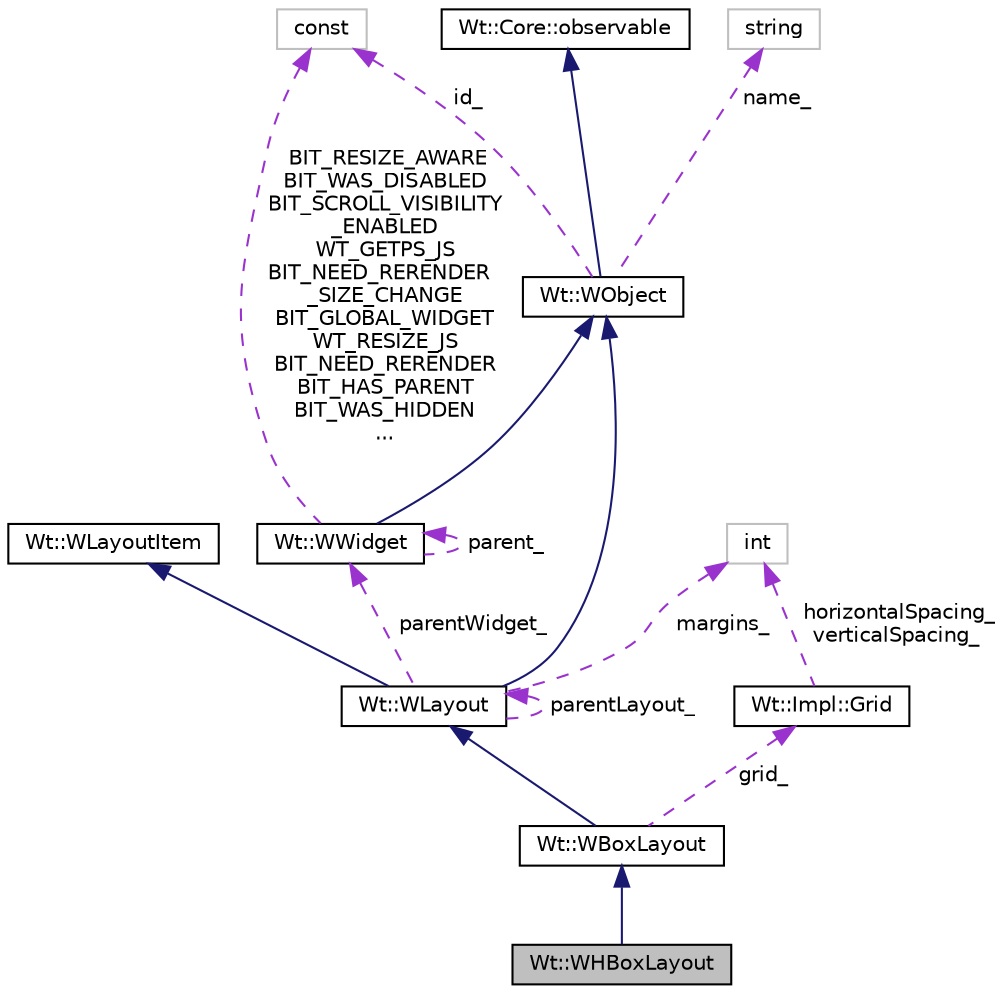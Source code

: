 digraph "Wt::WHBoxLayout"
{
 // LATEX_PDF_SIZE
  edge [fontname="Helvetica",fontsize="10",labelfontname="Helvetica",labelfontsize="10"];
  node [fontname="Helvetica",fontsize="10",shape=record];
  Node1 [label="Wt::WHBoxLayout",height=0.2,width=0.4,color="black", fillcolor="grey75", style="filled", fontcolor="black",tooltip="A layout manager which arranges widgets horizontally."];
  Node2 -> Node1 [dir="back",color="midnightblue",fontsize="10",style="solid"];
  Node2 [label="Wt::WBoxLayout",height=0.2,width=0.4,color="black", fillcolor="white", style="filled",URL="$classWt_1_1WBoxLayout.html",tooltip="A layout manager which arranges widgets horizontally or vertically."];
  Node3 -> Node2 [dir="back",color="midnightblue",fontsize="10",style="solid"];
  Node3 [label="Wt::WLayout",height=0.2,width=0.4,color="black", fillcolor="white", style="filled",URL="$classWt_1_1WLayout.html",tooltip="An abstract base class for layout managers."];
  Node4 -> Node3 [dir="back",color="midnightblue",fontsize="10",style="solid"];
  Node4 [label="Wt::WLayoutItem",height=0.2,width=0.4,color="black", fillcolor="white", style="filled",URL="$classWt_1_1WLayoutItem.html",tooltip="An abstract base class for items that can participate in a layout."];
  Node5 -> Node3 [dir="back",color="midnightblue",fontsize="10",style="solid"];
  Node5 [label="Wt::WObject",height=0.2,width=0.4,color="black", fillcolor="white", style="filled",URL="$classWt_1_1WObject.html",tooltip="A base class for objects that participate in the signal/slot system."];
  Node6 -> Node5 [dir="back",color="midnightblue",fontsize="10",style="solid"];
  Node6 [label="Wt::Core::observable",height=0.2,width=0.4,color="black", fillcolor="white", style="filled",URL="$classWt_1_1Core_1_1observable.html",tooltip="A base class for objects whose life-time can be tracked."];
  Node7 -> Node5 [dir="back",color="darkorchid3",fontsize="10",style="dashed",label=" name_" ];
  Node7 [label="string",height=0.2,width=0.4,color="grey75", fillcolor="white", style="filled",tooltip=" "];
  Node8 -> Node5 [dir="back",color="darkorchid3",fontsize="10",style="dashed",label=" id_" ];
  Node8 [label="const",height=0.2,width=0.4,color="grey75", fillcolor="white", style="filled",tooltip=" "];
  Node9 -> Node3 [dir="back",color="darkorchid3",fontsize="10",style="dashed",label=" margins_" ];
  Node9 [label="int",height=0.2,width=0.4,color="grey75", fillcolor="white", style="filled",tooltip=" "];
  Node10 -> Node3 [dir="back",color="darkorchid3",fontsize="10",style="dashed",label=" parentWidget_" ];
  Node10 [label="Wt::WWidget",height=0.2,width=0.4,color="black", fillcolor="white", style="filled",URL="$classWt_1_1WWidget.html",tooltip="The abstract base class for a user-interface component."];
  Node5 -> Node10 [dir="back",color="midnightblue",fontsize="10",style="solid"];
  Node10 -> Node10 [dir="back",color="darkorchid3",fontsize="10",style="dashed",label=" parent_" ];
  Node8 -> Node10 [dir="back",color="darkorchid3",fontsize="10",style="dashed",label=" BIT_RESIZE_AWARE\nBIT_WAS_DISABLED\nBIT_SCROLL_VISIBILITY\l_ENABLED\nWT_GETPS_JS\nBIT_NEED_RERENDER\l_SIZE_CHANGE\nBIT_GLOBAL_WIDGET\nWT_RESIZE_JS\nBIT_NEED_RERENDER\nBIT_HAS_PARENT\nBIT_WAS_HIDDEN\n..." ];
  Node3 -> Node3 [dir="back",color="darkorchid3",fontsize="10",style="dashed",label=" parentLayout_" ];
  Node11 -> Node2 [dir="back",color="darkorchid3",fontsize="10",style="dashed",label=" grid_" ];
  Node11 [label="Wt::Impl::Grid",height=0.2,width=0.4,color="black", fillcolor="white", style="filled",URL="$structWt_1_1Impl_1_1Grid.html",tooltip=" "];
  Node9 -> Node11 [dir="back",color="darkorchid3",fontsize="10",style="dashed",label=" horizontalSpacing_\nverticalSpacing_" ];
}
